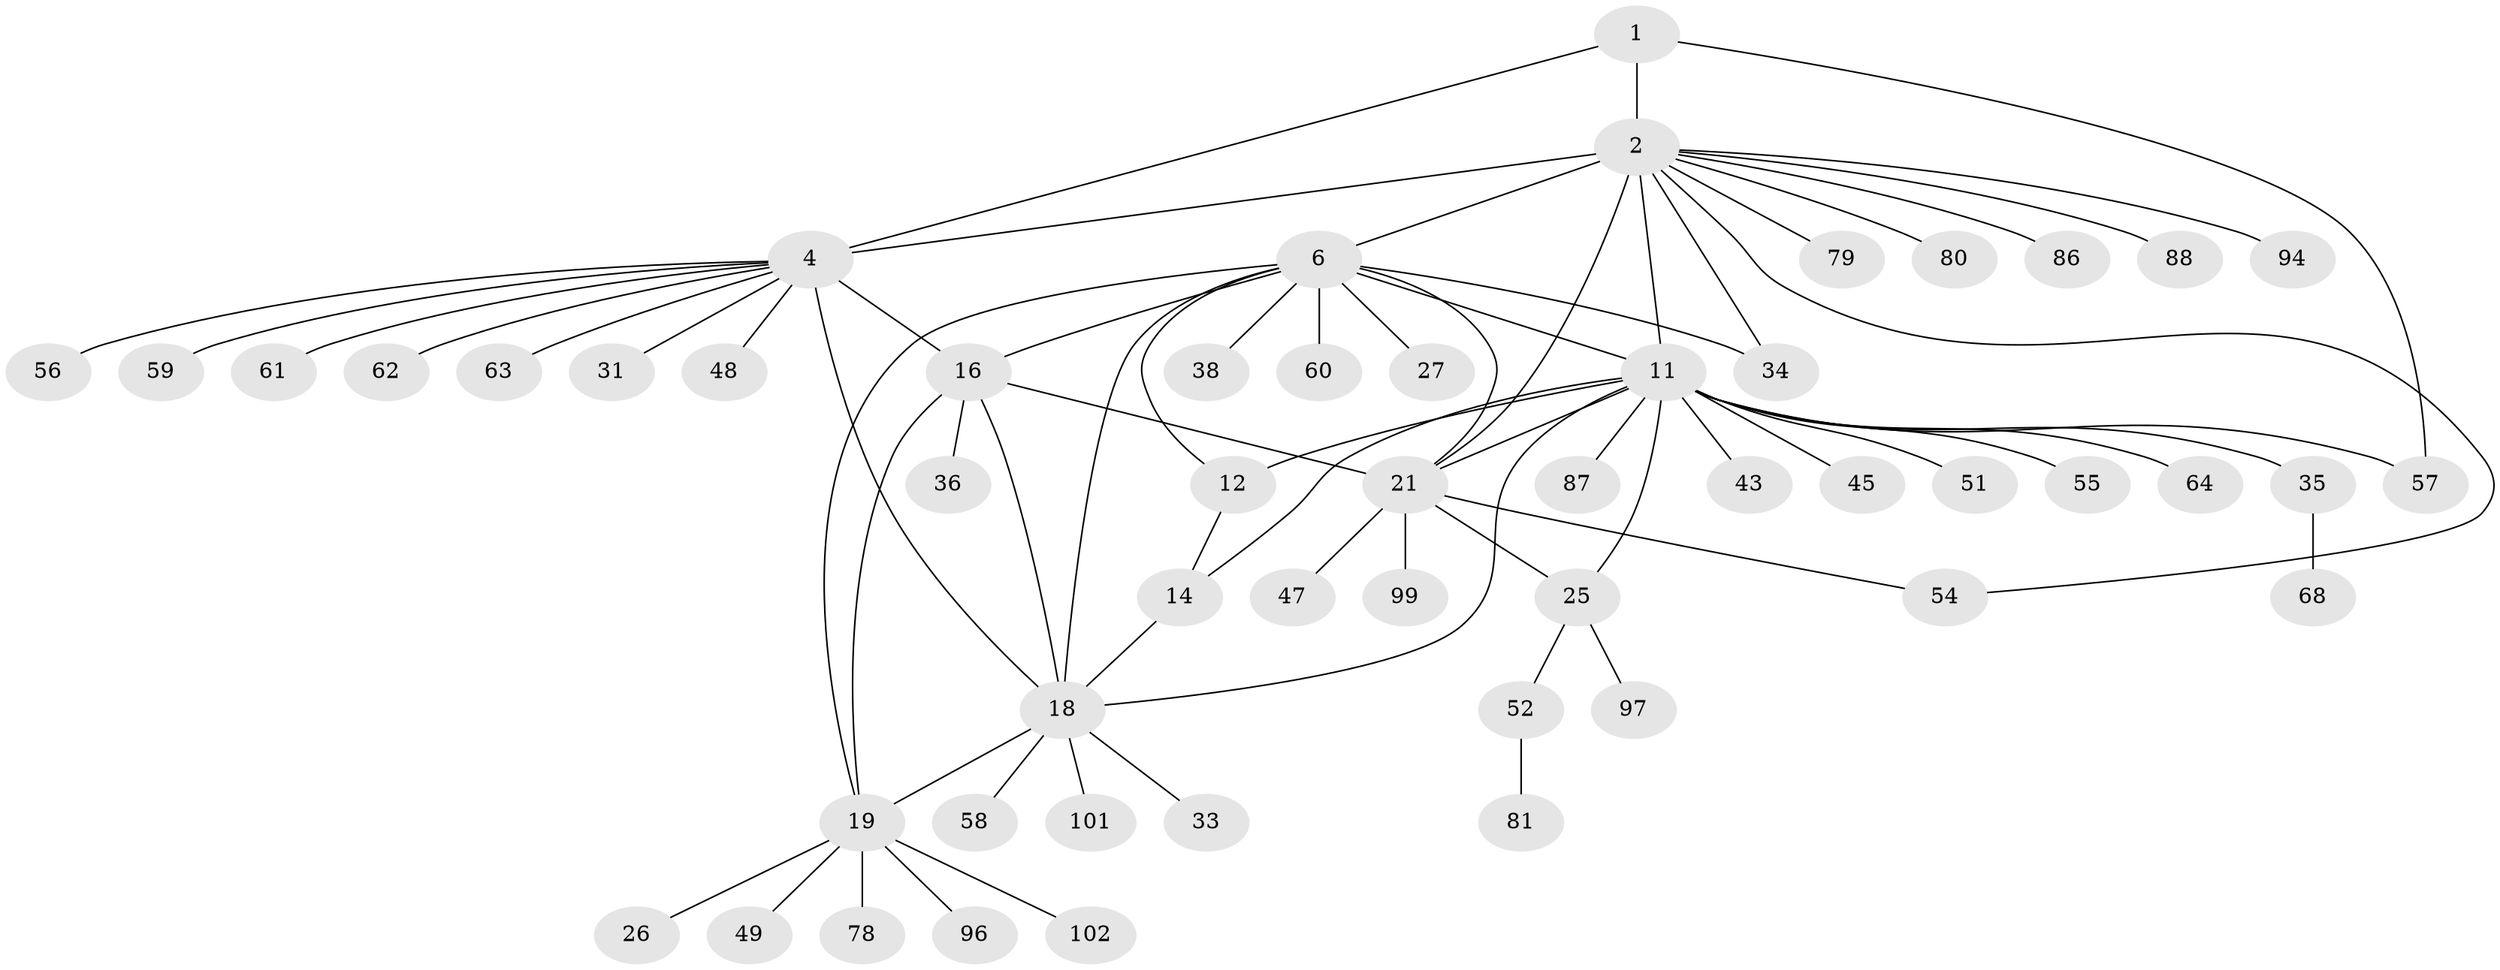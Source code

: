 // original degree distribution, {5: 0.057692307692307696, 9: 0.019230769230769232, 8: 0.038461538461538464, 10: 0.028846153846153848, 7: 0.057692307692307696, 11: 0.019230769230769232, 12: 0.009615384615384616, 6: 0.009615384615384616, 1: 0.5480769230769231, 4: 0.028846153846153848, 3: 0.028846153846153848, 2: 0.15384615384615385}
// Generated by graph-tools (version 1.1) at 2025/15/03/09/25 04:15:43]
// undirected, 52 vertices, 69 edges
graph export_dot {
graph [start="1"]
  node [color=gray90,style=filled];
  1;
  2 [super="+3"];
  4 [super="+46+5"];
  6 [super="+53+8+93+7"];
  11 [super="+13+23+76+15+32"];
  12 [super="+28"];
  14 [super="+42+50+67"];
  16 [super="+29+17+20"];
  18;
  19;
  21 [super="+40+22+41"];
  25;
  26;
  27;
  31;
  33;
  34;
  35;
  36;
  38;
  43;
  45 [super="+104"];
  47;
  48;
  49;
  51 [super="+70"];
  52;
  54;
  55 [super="+75+89"];
  56;
  57;
  58;
  59;
  60;
  61;
  62;
  63;
  64 [super="+65"];
  68;
  78;
  79 [super="+98"];
  80;
  81;
  86;
  87;
  88;
  94;
  96;
  97;
  99;
  101;
  102;
  1 -- 2 [weight=2];
  1 -- 4 [weight=2];
  1 -- 57;
  2 -- 4 [weight=4];
  2 -- 54;
  2 -- 79;
  2 -- 80;
  2 -- 86;
  2 -- 6;
  2 -- 34;
  2 -- 11;
  2 -- 21;
  2 -- 88;
  2 -- 94;
  4 -- 31;
  4 -- 56;
  4 -- 61;
  4 -- 48;
  4 -- 16;
  4 -- 18;
  4 -- 59;
  4 -- 62;
  4 -- 63;
  6 -- 18 [weight=2];
  6 -- 34;
  6 -- 38;
  6 -- 16;
  6 -- 19;
  6 -- 21 [weight=2];
  6 -- 27;
  6 -- 60;
  6 -- 11;
  6 -- 12;
  11 -- 12 [weight=3];
  11 -- 14 [weight=3];
  11 -- 43 [weight=2];
  11 -- 51;
  11 -- 87;
  11 -- 57;
  11 -- 35;
  11 -- 45;
  11 -- 21 [weight=3];
  11 -- 55;
  11 -- 25;
  11 -- 64;
  11 -- 18;
  12 -- 14;
  14 -- 18;
  16 -- 18 [weight=3];
  16 -- 19 [weight=3];
  16 -- 36;
  16 -- 21;
  18 -- 19;
  18 -- 33;
  18 -- 58;
  18 -- 101;
  19 -- 26;
  19 -- 49;
  19 -- 78;
  19 -- 96;
  19 -- 102;
  21 -- 25 [weight=3];
  21 -- 99;
  21 -- 47;
  21 -- 54;
  25 -- 52;
  25 -- 97;
  35 -- 68;
  52 -- 81;
}
